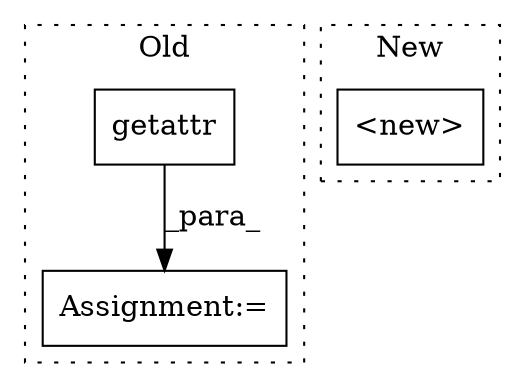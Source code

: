 digraph G {
subgraph cluster0 {
1 [label="getattr" a="32" s="442,487" l="8,1" shape="box"];
3 [label="Assignment:=" a="7" s="441" l="1" shape="box"];
label = "Old";
style="dotted";
}
subgraph cluster1 {
2 [label="<new>" a="14" s="634" l="54" shape="box"];
label = "New";
style="dotted";
}
1 -> 3 [label="_para_"];
}